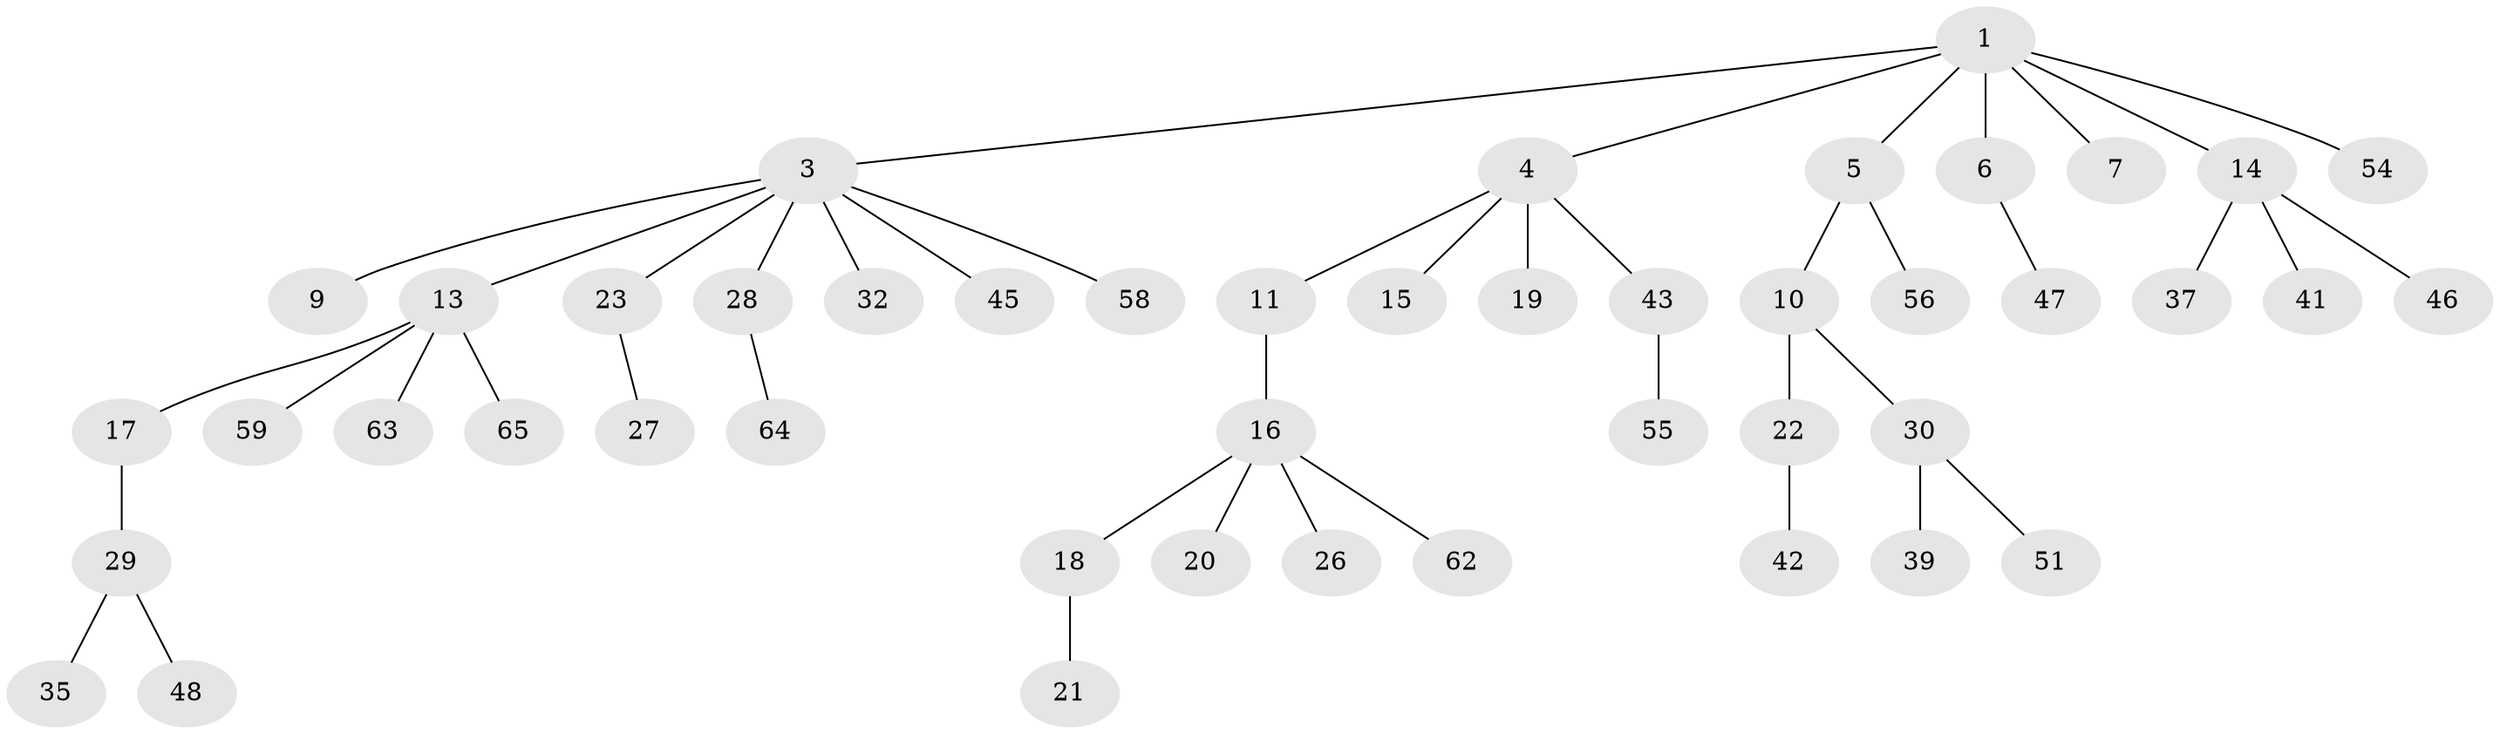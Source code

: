 // original degree distribution, {5: 0.06153846153846154, 4: 0.07692307692307693, 3: 0.16923076923076924, 1: 0.5384615384615384, 2: 0.15384615384615385}
// Generated by graph-tools (version 1.1) at 2025/11/02/27/25 16:11:28]
// undirected, 46 vertices, 45 edges
graph export_dot {
graph [start="1"]
  node [color=gray90,style=filled];
  1 [super="+2"];
  3 [super="+12"];
  4 [super="+8"];
  5 [super="+38"];
  6 [super="+61"];
  7;
  9;
  10;
  11;
  13 [super="+53"];
  14 [super="+31"];
  15;
  16 [super="+24"];
  17 [super="+36"];
  18 [super="+49"];
  19;
  20 [super="+25"];
  21;
  22 [super="+44"];
  23 [super="+34"];
  26 [super="+33"];
  27;
  28;
  29 [super="+57"];
  30 [super="+60"];
  32;
  35;
  37;
  39 [super="+40"];
  41;
  42;
  43;
  45;
  46;
  47 [super="+50"];
  48;
  51 [super="+52"];
  54;
  55;
  56;
  58;
  59;
  62;
  63;
  64;
  65;
  1 -- 3;
  1 -- 5;
  1 -- 14;
  1 -- 54;
  1 -- 4;
  1 -- 6;
  1 -- 7;
  3 -- 9;
  3 -- 32;
  3 -- 45;
  3 -- 23;
  3 -- 58;
  3 -- 28;
  3 -- 13;
  4 -- 15;
  4 -- 19;
  4 -- 11;
  4 -- 43;
  5 -- 10;
  5 -- 56;
  6 -- 47;
  10 -- 22;
  10 -- 30;
  11 -- 16;
  13 -- 17;
  13 -- 59;
  13 -- 63;
  13 -- 65;
  14 -- 41;
  14 -- 46;
  14 -- 37;
  16 -- 18;
  16 -- 20;
  16 -- 26;
  16 -- 62;
  17 -- 29;
  18 -- 21;
  22 -- 42;
  23 -- 27;
  28 -- 64;
  29 -- 35;
  29 -- 48;
  30 -- 39;
  30 -- 51;
  43 -- 55;
}
